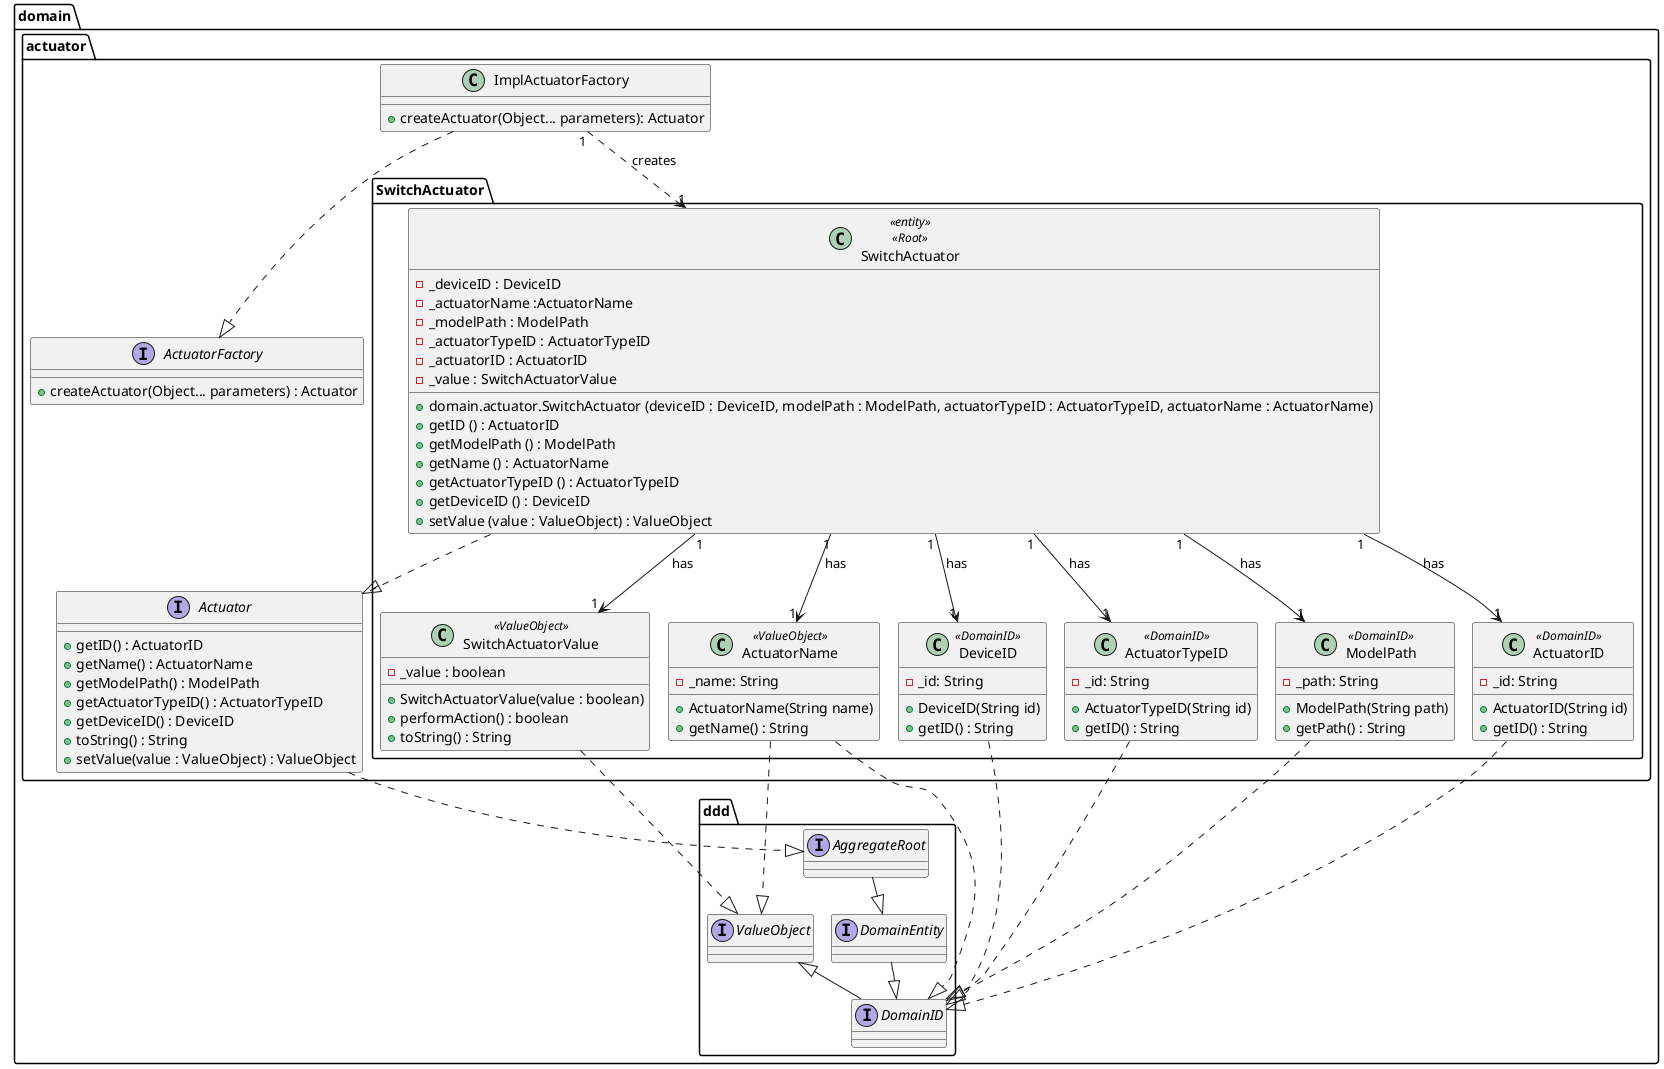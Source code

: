 @startuml
!pragma layout smetana

package domain.actuator {

    interface Actuator {
            'Methods'
            + getID() : ActuatorID
            + getName() : ActuatorName
            + getModelPath() : ModelPath
            + getActuatorTypeID() : ActuatorTypeID
            + getDeviceID() : DeviceID
            + toString() : String
            + setValue(value : ValueObject) : ValueObject
    }

    interface ActuatorFactory {
        + createActuator(Object... parameters) : Actuator
    }

    class ImplActuatorFactory{
        + createActuator(Object... parameters): Actuator
    }
}

package domain.actuator.SwitchActuator {

        class domain.actuator.SwitchActuator.SwitchActuator <<entity>> <<Root>> {
        'Attributes'
        - _deviceID : DeviceID
        - _actuatorName :ActuatorName
        - _modelPath : ModelPath
        - _actuatorTypeID : ActuatorTypeID
        - _actuatorID : ActuatorID
        - _value : SwitchActuatorValue

        'Methods'
        +domain.actuator.SwitchActuator (deviceID : DeviceID, modelPath : ModelPath, actuatorTypeID : ActuatorTypeID, actuatorName : ActuatorName)
        +getID () : ActuatorID
        +getModelPath () : ModelPath
        +getName () : ActuatorName
        +getActuatorTypeID () : ActuatorTypeID
        +getDeviceID () : DeviceID
        +setValue (value : ValueObject) : ValueObject
    }


    class SwitchActuatorValue <<ValueObject>> {
        'Attributes'
        -_value : boolean

        'Methods'
        +SwitchActuatorValue(value : boolean)
        +performAction() : boolean
        +toString() : String
    }

    class ActuatorTypeID <<DomainID>> {
        - _id: String
        + ActuatorTypeID(String id)
        + getID() : String
    }


    class ModelPath <<DomainID>> {
        - _path: String
        + ModelPath(String path)
        + getPath() : String
    }

    class ActuatorName <<ValueObject>> {
        - _name: String
        + ActuatorName(String name)
        + getName() : String
    }


    class ActuatorID <<DomainID>> {
        - _id: String
        + ActuatorID(String id)
        + getID() : String
    }

    class DeviceID <<DomainID>> {
        - _id: String
        + DeviceID(String id)
        + getID() : String
    }
}

package domain.ddd {

  interface DomainEntity {
  }

  interface DomainID extends ValueObject{
  }

  interface AggregateRoot {
  }

  interface ValueObject {
  }
}

ImplActuatorFactory ..|> ActuatorFactory
ImplActuatorFactory "1" ..> "1" domain.actuator.SwitchActuator.SwitchActuator : creates

domain.actuator.SwitchActuator.SwitchActuator ..|> domain.actuator.Actuator
domain.actuator.SwitchActuator.SwitchActuator "1" --> "1" domain.actuator.SwitchActuator.SwitchActuatorValue : has
domain.actuator.SwitchActuator.SwitchActuator "1" -->  "1" ActuatorTypeID : has
domain.actuator.SwitchActuator.SwitchActuator "1" -->  "1" ModelPath : has
domain.actuator.SwitchActuator.SwitchActuator "1" -->  "1" ActuatorName : has
domain.actuator.SwitchActuator.SwitchActuator "1" -->  "1" ActuatorID : has
domain.actuator.SwitchActuator.SwitchActuator "1" -->  "1" DeviceID : has

domain.actuator.SwitchActuator.SwitchActuatorValue ..|> domain.ddd.ValueObject
domain.actuator.SwitchActuator.ActuatorName ..|> domain.ddd.ValueObject

DomainEntity --|> DomainID
AggregateRoot --|> DomainEntity

domain.actuator.Actuator ..|> domain.ddd.AggregateRoot

ActuatorTypeID ..|> domain.ddd.DomainID
ActuatorID ..|> domain.ddd.DomainID
ModelPath ..|> domain.ddd.DomainID
ActuatorName ..|> domain.ddd.DomainID
DeviceID ..|> domain.ddd.DomainID

@enduml
